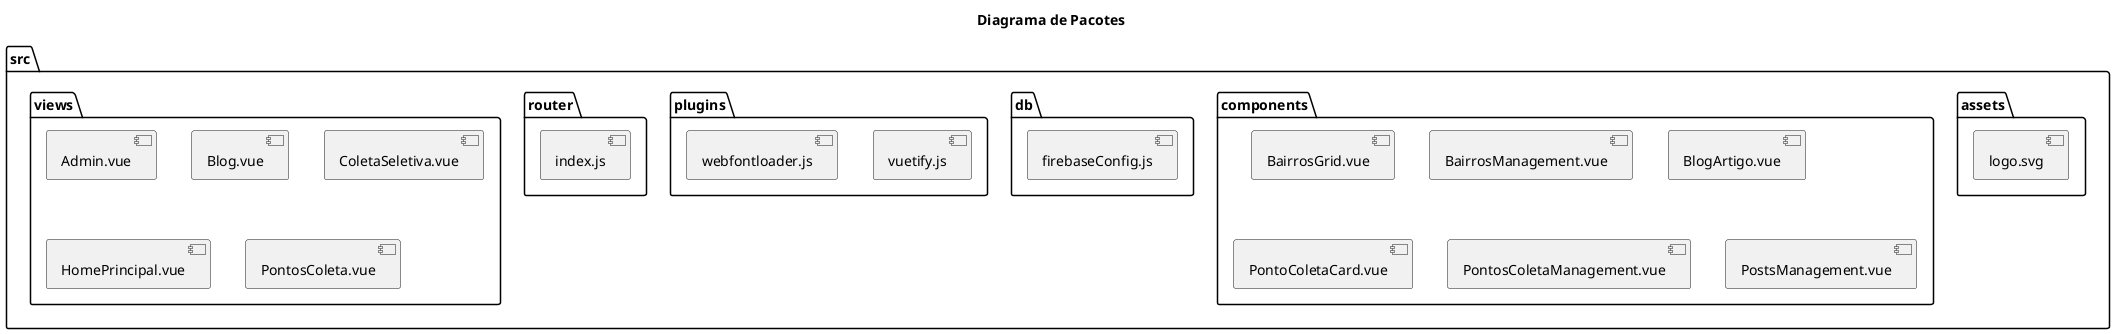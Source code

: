 @startuml
title Diagrama de Pacotes

package "src" {
    package "assets" {
        [logo.svg]
    }

    package "components" {
        [BairrosGrid.vue]
        [BairrosManagement.vue]
        [BlogArtigo.vue]
        [PontoColetaCard.vue]
        [PontosColetaManagement.vue]
        [PostsManagement.vue]
    }

    package "db" {
        [firebaseConfig.js]
    }

    package "plugins" {
        [vuetify.js]
        [webfontloader.js]
    }

    package "router" {
        [index.js]
    }

    package "views" {
        [Admin.vue]
        [Blog.vue]
        [ColetaSeletiva.vue]
        [HomePrincipal.vue]
        [PontosColeta.vue]
    }
}

@enduml
